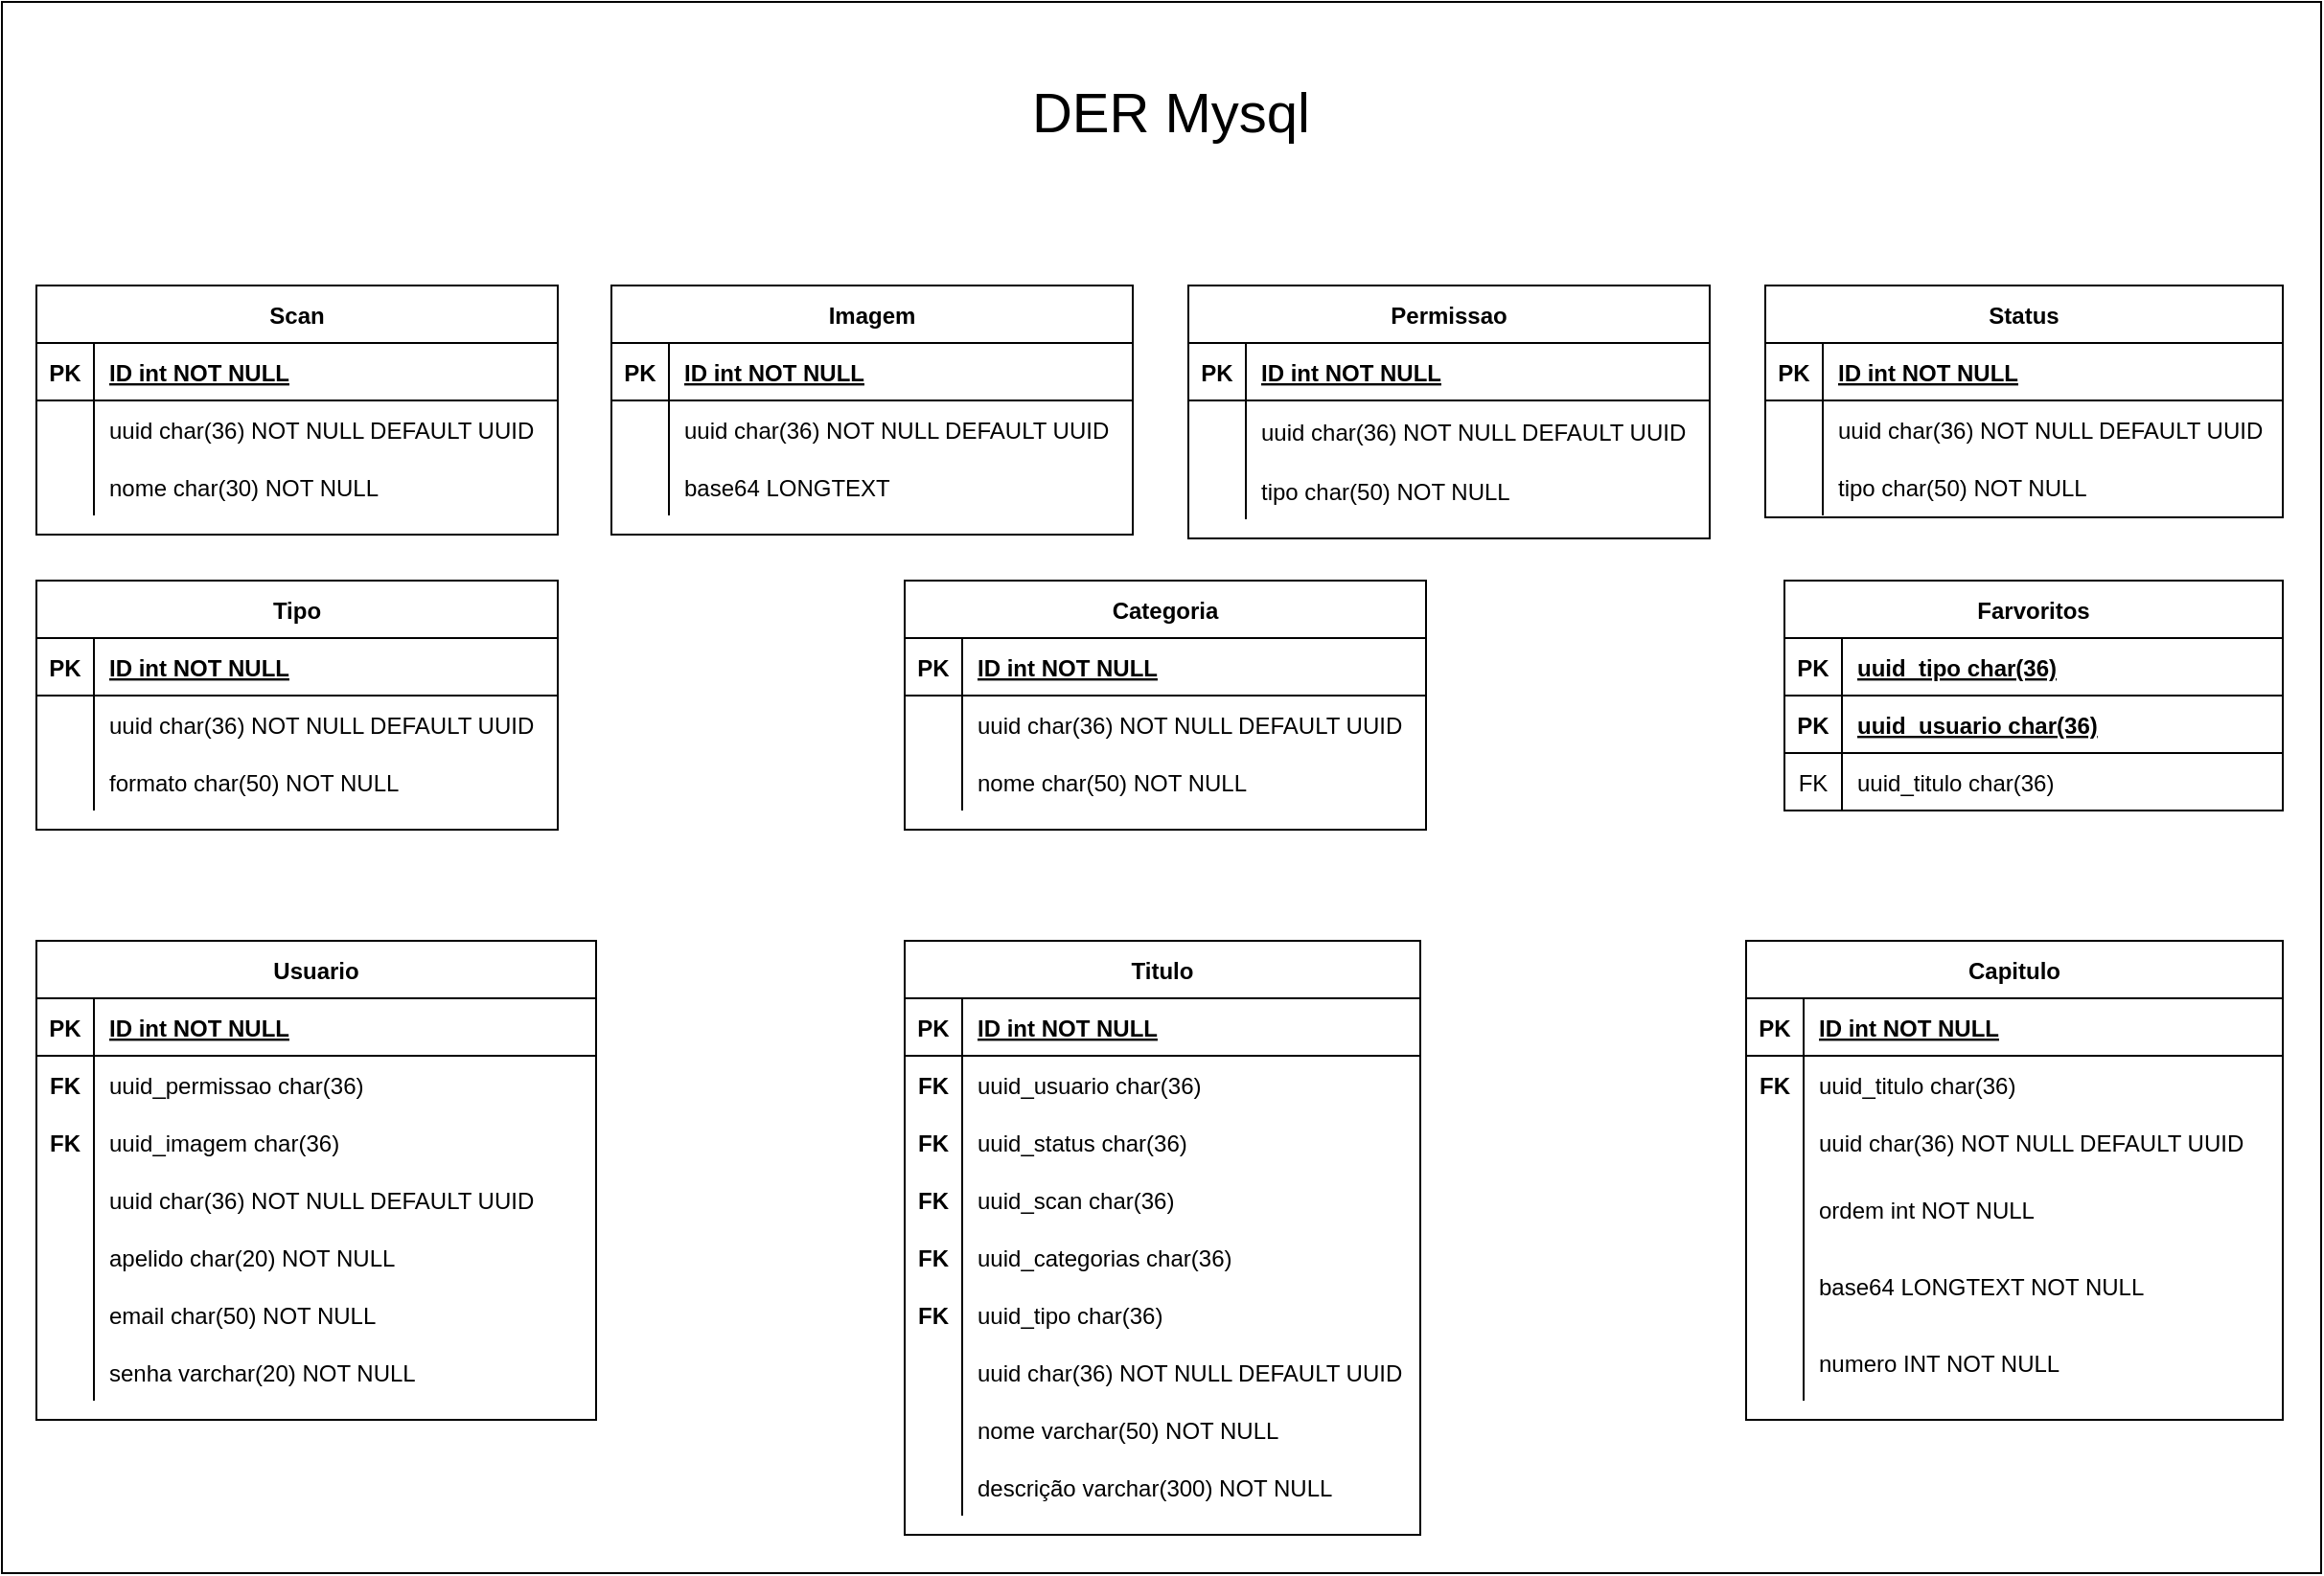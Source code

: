 <mxfile version="24.6.4" type="device">
  <diagram id="R2lEEEUBdFMjLlhIrx00" name="Page-1">
    <mxGraphModel dx="768" dy="466" grid="1" gridSize="10" guides="1" tooltips="1" connect="1" arrows="1" fold="1" page="1" pageScale="1" pageWidth="850" pageHeight="1100" math="0" shadow="0" extFonts="Permanent Marker^https://fonts.googleapis.com/css?family=Permanent+Marker">
      <root>
        <mxCell id="0" />
        <mxCell id="1" parent="0" />
        <mxCell id="7cjSzzW47ROGscuH07yF-190" value="" style="rounded=0;whiteSpace=wrap;html=1;" parent="1" vertex="1">
          <mxGeometry width="1210" height="820" as="geometry" />
        </mxCell>
        <mxCell id="C-vyLk0tnHw3VtMMgP7b-23" value="Usuario" style="shape=table;startSize=30;container=1;collapsible=1;childLayout=tableLayout;fixedRows=1;rowLines=0;fontStyle=1;align=center;resizeLast=1;" parent="1" vertex="1">
          <mxGeometry x="18" y="490" width="292" height="250" as="geometry" />
        </mxCell>
        <mxCell id="C-vyLk0tnHw3VtMMgP7b-24" value="" style="shape=partialRectangle;collapsible=0;dropTarget=0;pointerEvents=0;fillColor=none;points=[[0,0.5],[1,0.5]];portConstraint=eastwest;top=0;left=0;right=0;bottom=1;" parent="C-vyLk0tnHw3VtMMgP7b-23" vertex="1">
          <mxGeometry y="30" width="292" height="30" as="geometry" />
        </mxCell>
        <mxCell id="C-vyLk0tnHw3VtMMgP7b-25" value="PK" style="shape=partialRectangle;overflow=hidden;connectable=0;fillColor=none;top=0;left=0;bottom=0;right=0;fontStyle=1;" parent="C-vyLk0tnHw3VtMMgP7b-24" vertex="1">
          <mxGeometry width="30" height="30" as="geometry">
            <mxRectangle width="30" height="30" as="alternateBounds" />
          </mxGeometry>
        </mxCell>
        <mxCell id="C-vyLk0tnHw3VtMMgP7b-26" value="ID int NOT NULL " style="shape=partialRectangle;overflow=hidden;connectable=0;fillColor=none;top=0;left=0;bottom=0;right=0;align=left;spacingLeft=6;fontStyle=5;" parent="C-vyLk0tnHw3VtMMgP7b-24" vertex="1">
          <mxGeometry x="30" width="262" height="30" as="geometry">
            <mxRectangle width="262" height="30" as="alternateBounds" />
          </mxGeometry>
        </mxCell>
        <mxCell id="7cjSzzW47ROGscuH07yF-17" value="" style="shape=partialRectangle;collapsible=0;dropTarget=0;pointerEvents=0;fillColor=none;points=[[0,0.5],[1,0.5]];portConstraint=eastwest;top=0;left=0;right=0;bottom=0;" parent="C-vyLk0tnHw3VtMMgP7b-23" vertex="1">
          <mxGeometry y="60" width="292" height="30" as="geometry" />
        </mxCell>
        <mxCell id="7cjSzzW47ROGscuH07yF-18" value="FK" style="shape=partialRectangle;overflow=hidden;connectable=0;fillColor=none;top=0;left=0;bottom=0;right=0;fontStyle=1" parent="7cjSzzW47ROGscuH07yF-17" vertex="1">
          <mxGeometry width="30" height="30" as="geometry">
            <mxRectangle width="30" height="30" as="alternateBounds" />
          </mxGeometry>
        </mxCell>
        <mxCell id="7cjSzzW47ROGscuH07yF-19" value="uuid_permissao char(36)" style="shape=partialRectangle;overflow=hidden;connectable=0;fillColor=none;top=0;left=0;bottom=0;right=0;align=left;spacingLeft=6;" parent="7cjSzzW47ROGscuH07yF-17" vertex="1">
          <mxGeometry x="30" width="262" height="30" as="geometry">
            <mxRectangle width="262" height="30" as="alternateBounds" />
          </mxGeometry>
        </mxCell>
        <mxCell id="7cjSzzW47ROGscuH07yF-11" value="" style="shape=partialRectangle;collapsible=0;dropTarget=0;pointerEvents=0;fillColor=none;points=[[0,0.5],[1,0.5]];portConstraint=eastwest;top=0;left=0;right=0;bottom=0;" parent="C-vyLk0tnHw3VtMMgP7b-23" vertex="1">
          <mxGeometry y="90" width="292" height="30" as="geometry" />
        </mxCell>
        <mxCell id="7cjSzzW47ROGscuH07yF-12" value="FK" style="shape=partialRectangle;overflow=hidden;connectable=0;fillColor=none;top=0;left=0;bottom=0;right=0;fontStyle=1" parent="7cjSzzW47ROGscuH07yF-11" vertex="1">
          <mxGeometry width="30" height="30" as="geometry">
            <mxRectangle width="30" height="30" as="alternateBounds" />
          </mxGeometry>
        </mxCell>
        <mxCell id="7cjSzzW47ROGscuH07yF-13" value="uuid_imagem char(36)" style="shape=partialRectangle;overflow=hidden;connectable=0;fillColor=none;top=0;left=0;bottom=0;right=0;align=left;spacingLeft=6;" parent="7cjSzzW47ROGscuH07yF-11" vertex="1">
          <mxGeometry x="30" width="262" height="30" as="geometry">
            <mxRectangle width="262" height="30" as="alternateBounds" />
          </mxGeometry>
        </mxCell>
        <mxCell id="C-vyLk0tnHw3VtMMgP7b-27" value="" style="shape=partialRectangle;collapsible=0;dropTarget=0;pointerEvents=0;fillColor=none;points=[[0,0.5],[1,0.5]];portConstraint=eastwest;top=0;left=0;right=0;bottom=0;" parent="C-vyLk0tnHw3VtMMgP7b-23" vertex="1">
          <mxGeometry y="120" width="292" height="30" as="geometry" />
        </mxCell>
        <mxCell id="C-vyLk0tnHw3VtMMgP7b-28" value="" style="shape=partialRectangle;overflow=hidden;connectable=0;fillColor=none;top=0;left=0;bottom=0;right=0;" parent="C-vyLk0tnHw3VtMMgP7b-27" vertex="1">
          <mxGeometry width="30" height="30" as="geometry">
            <mxRectangle width="30" height="30" as="alternateBounds" />
          </mxGeometry>
        </mxCell>
        <mxCell id="C-vyLk0tnHw3VtMMgP7b-29" value="uuid char(36) NOT NULL DEFAULT UUID" style="shape=partialRectangle;overflow=hidden;connectable=0;fillColor=none;top=0;left=0;bottom=0;right=0;align=left;spacingLeft=6;" parent="C-vyLk0tnHw3VtMMgP7b-27" vertex="1">
          <mxGeometry x="30" width="262" height="30" as="geometry">
            <mxRectangle width="262" height="30" as="alternateBounds" />
          </mxGeometry>
        </mxCell>
        <mxCell id="7cjSzzW47ROGscuH07yF-14" value="" style="shape=partialRectangle;collapsible=0;dropTarget=0;pointerEvents=0;fillColor=none;points=[[0,0.5],[1,0.5]];portConstraint=eastwest;top=0;left=0;right=0;bottom=0;" parent="C-vyLk0tnHw3VtMMgP7b-23" vertex="1">
          <mxGeometry y="150" width="292" height="30" as="geometry" />
        </mxCell>
        <mxCell id="7cjSzzW47ROGscuH07yF-15" value="" style="shape=partialRectangle;overflow=hidden;connectable=0;fillColor=none;top=0;left=0;bottom=0;right=0;" parent="7cjSzzW47ROGscuH07yF-14" vertex="1">
          <mxGeometry width="30" height="30" as="geometry">
            <mxRectangle width="30" height="30" as="alternateBounds" />
          </mxGeometry>
        </mxCell>
        <mxCell id="7cjSzzW47ROGscuH07yF-16" value="apelido char(20) NOT NULL" style="shape=partialRectangle;overflow=hidden;connectable=0;fillColor=none;top=0;left=0;bottom=0;right=0;align=left;spacingLeft=6;" parent="7cjSzzW47ROGscuH07yF-14" vertex="1">
          <mxGeometry x="30" width="262" height="30" as="geometry">
            <mxRectangle width="262" height="30" as="alternateBounds" />
          </mxGeometry>
        </mxCell>
        <mxCell id="7cjSzzW47ROGscuH07yF-8" value="" style="shape=partialRectangle;collapsible=0;dropTarget=0;pointerEvents=0;fillColor=none;points=[[0,0.5],[1,0.5]];portConstraint=eastwest;top=0;left=0;right=0;bottom=0;" parent="C-vyLk0tnHw3VtMMgP7b-23" vertex="1">
          <mxGeometry y="180" width="292" height="30" as="geometry" />
        </mxCell>
        <mxCell id="7cjSzzW47ROGscuH07yF-9" value="" style="shape=partialRectangle;overflow=hidden;connectable=0;fillColor=none;top=0;left=0;bottom=0;right=0;" parent="7cjSzzW47ROGscuH07yF-8" vertex="1">
          <mxGeometry width="30" height="30" as="geometry">
            <mxRectangle width="30" height="30" as="alternateBounds" />
          </mxGeometry>
        </mxCell>
        <mxCell id="7cjSzzW47ROGscuH07yF-10" value="email char(50) NOT NULL" style="shape=partialRectangle;overflow=hidden;connectable=0;fillColor=none;top=0;left=0;bottom=0;right=0;align=left;spacingLeft=6;" parent="7cjSzzW47ROGscuH07yF-8" vertex="1">
          <mxGeometry x="30" width="262" height="30" as="geometry">
            <mxRectangle width="262" height="30" as="alternateBounds" />
          </mxGeometry>
        </mxCell>
        <mxCell id="7cjSzzW47ROGscuH07yF-5" value="" style="shape=partialRectangle;collapsible=0;dropTarget=0;pointerEvents=0;fillColor=none;points=[[0,0.5],[1,0.5]];portConstraint=eastwest;top=0;left=0;right=0;bottom=0;" parent="C-vyLk0tnHw3VtMMgP7b-23" vertex="1">
          <mxGeometry y="210" width="292" height="30" as="geometry" />
        </mxCell>
        <mxCell id="7cjSzzW47ROGscuH07yF-6" value="" style="shape=partialRectangle;overflow=hidden;connectable=0;fillColor=none;top=0;left=0;bottom=0;right=0;" parent="7cjSzzW47ROGscuH07yF-5" vertex="1">
          <mxGeometry width="30" height="30" as="geometry">
            <mxRectangle width="30" height="30" as="alternateBounds" />
          </mxGeometry>
        </mxCell>
        <mxCell id="7cjSzzW47ROGscuH07yF-7" value="senha varchar(20) NOT NULL" style="shape=partialRectangle;overflow=hidden;connectable=0;fillColor=none;top=0;left=0;bottom=0;right=0;align=left;spacingLeft=6;" parent="7cjSzzW47ROGscuH07yF-5" vertex="1">
          <mxGeometry x="30" width="262" height="30" as="geometry">
            <mxRectangle width="262" height="30" as="alternateBounds" />
          </mxGeometry>
        </mxCell>
        <mxCell id="7cjSzzW47ROGscuH07yF-20" value="Imagem" style="shape=table;startSize=30;container=1;collapsible=1;childLayout=tableLayout;fixedRows=1;rowLines=0;fontStyle=1;align=center;resizeLast=1;" parent="1" vertex="1">
          <mxGeometry x="318" y="148" width="272" height="130" as="geometry" />
        </mxCell>
        <mxCell id="7cjSzzW47ROGscuH07yF-21" value="" style="shape=partialRectangle;collapsible=0;dropTarget=0;pointerEvents=0;fillColor=none;points=[[0,0.5],[1,0.5]];portConstraint=eastwest;top=0;left=0;right=0;bottom=1;" parent="7cjSzzW47ROGscuH07yF-20" vertex="1">
          <mxGeometry y="30" width="272" height="30" as="geometry" />
        </mxCell>
        <mxCell id="7cjSzzW47ROGscuH07yF-22" value="PK" style="shape=partialRectangle;overflow=hidden;connectable=0;fillColor=none;top=0;left=0;bottom=0;right=0;fontStyle=1;" parent="7cjSzzW47ROGscuH07yF-21" vertex="1">
          <mxGeometry width="30" height="30" as="geometry">
            <mxRectangle width="30" height="30" as="alternateBounds" />
          </mxGeometry>
        </mxCell>
        <mxCell id="7cjSzzW47ROGscuH07yF-23" value="ID int NOT NULL " style="shape=partialRectangle;overflow=hidden;connectable=0;fillColor=none;top=0;left=0;bottom=0;right=0;align=left;spacingLeft=6;fontStyle=5;" parent="7cjSzzW47ROGscuH07yF-21" vertex="1">
          <mxGeometry x="30" width="242" height="30" as="geometry">
            <mxRectangle width="242" height="30" as="alternateBounds" />
          </mxGeometry>
        </mxCell>
        <mxCell id="7cjSzzW47ROGscuH07yF-86" value="" style="shape=partialRectangle;collapsible=0;dropTarget=0;pointerEvents=0;fillColor=none;points=[[0,0.5],[1,0.5]];portConstraint=eastwest;top=0;left=0;right=0;bottom=0;" parent="7cjSzzW47ROGscuH07yF-20" vertex="1">
          <mxGeometry y="60" width="272" height="30" as="geometry" />
        </mxCell>
        <mxCell id="7cjSzzW47ROGscuH07yF-87" value="" style="shape=partialRectangle;overflow=hidden;connectable=0;fillColor=none;top=0;left=0;bottom=0;right=0;" parent="7cjSzzW47ROGscuH07yF-86" vertex="1">
          <mxGeometry width="30" height="30" as="geometry">
            <mxRectangle width="30" height="30" as="alternateBounds" />
          </mxGeometry>
        </mxCell>
        <mxCell id="7cjSzzW47ROGscuH07yF-88" value="uuid char(36) NOT NULL DEFAULT UUID" style="shape=partialRectangle;overflow=hidden;connectable=0;fillColor=none;top=0;left=0;bottom=0;right=0;align=left;spacingLeft=6;" parent="7cjSzzW47ROGscuH07yF-86" vertex="1">
          <mxGeometry x="30" width="242" height="30" as="geometry">
            <mxRectangle width="242" height="30" as="alternateBounds" />
          </mxGeometry>
        </mxCell>
        <mxCell id="7cjSzzW47ROGscuH07yF-24" value="" style="shape=partialRectangle;collapsible=0;dropTarget=0;pointerEvents=0;fillColor=none;points=[[0,0.5],[1,0.5]];portConstraint=eastwest;top=0;left=0;right=0;bottom=0;" parent="7cjSzzW47ROGscuH07yF-20" vertex="1">
          <mxGeometry y="90" width="272" height="30" as="geometry" />
        </mxCell>
        <mxCell id="7cjSzzW47ROGscuH07yF-25" value="" style="shape=partialRectangle;overflow=hidden;connectable=0;fillColor=none;top=0;left=0;bottom=0;right=0;" parent="7cjSzzW47ROGscuH07yF-24" vertex="1">
          <mxGeometry width="30" height="30" as="geometry">
            <mxRectangle width="30" height="30" as="alternateBounds" />
          </mxGeometry>
        </mxCell>
        <mxCell id="7cjSzzW47ROGscuH07yF-26" value="base64 LONGTEXT" style="shape=partialRectangle;overflow=hidden;connectable=0;fillColor=none;top=0;left=0;bottom=0;right=0;align=left;spacingLeft=6;" parent="7cjSzzW47ROGscuH07yF-24" vertex="1">
          <mxGeometry x="30" width="242" height="30" as="geometry">
            <mxRectangle width="242" height="30" as="alternateBounds" />
          </mxGeometry>
        </mxCell>
        <mxCell id="7cjSzzW47ROGscuH07yF-42" value="Permissao" style="shape=table;startSize=30;container=1;collapsible=1;childLayout=tableLayout;fixedRows=1;rowLines=0;fontStyle=1;align=center;resizeLast=1;" parent="1" vertex="1">
          <mxGeometry x="619" y="148" width="272" height="132" as="geometry" />
        </mxCell>
        <mxCell id="7cjSzzW47ROGscuH07yF-43" value="" style="shape=partialRectangle;collapsible=0;dropTarget=0;pointerEvents=0;fillColor=none;points=[[0,0.5],[1,0.5]];portConstraint=eastwest;top=0;left=0;right=0;bottom=1;" parent="7cjSzzW47ROGscuH07yF-42" vertex="1">
          <mxGeometry y="30" width="272" height="30" as="geometry" />
        </mxCell>
        <mxCell id="7cjSzzW47ROGscuH07yF-44" value="PK" style="shape=partialRectangle;overflow=hidden;connectable=0;fillColor=none;top=0;left=0;bottom=0;right=0;fontStyle=1;" parent="7cjSzzW47ROGscuH07yF-43" vertex="1">
          <mxGeometry width="30" height="30" as="geometry">
            <mxRectangle width="30" height="30" as="alternateBounds" />
          </mxGeometry>
        </mxCell>
        <mxCell id="7cjSzzW47ROGscuH07yF-45" value="ID int NOT NULL " style="shape=partialRectangle;overflow=hidden;connectable=0;fillColor=none;top=0;left=0;bottom=0;right=0;align=left;spacingLeft=6;fontStyle=5;" parent="7cjSzzW47ROGscuH07yF-43" vertex="1">
          <mxGeometry x="30" width="242" height="30" as="geometry">
            <mxRectangle width="242" height="30" as="alternateBounds" />
          </mxGeometry>
        </mxCell>
        <mxCell id="7cjSzzW47ROGscuH07yF-46" value="" style="shape=partialRectangle;collapsible=0;dropTarget=0;pointerEvents=0;fillColor=none;points=[[0,0.5],[1,0.5]];portConstraint=eastwest;top=0;left=0;right=0;bottom=0;" parent="7cjSzzW47ROGscuH07yF-42" vertex="1">
          <mxGeometry y="60" width="272" height="32" as="geometry" />
        </mxCell>
        <mxCell id="7cjSzzW47ROGscuH07yF-47" value="" style="shape=partialRectangle;overflow=hidden;connectable=0;fillColor=none;top=0;left=0;bottom=0;right=0;" parent="7cjSzzW47ROGscuH07yF-46" vertex="1">
          <mxGeometry width="30" height="32" as="geometry">
            <mxRectangle width="30" height="32" as="alternateBounds" />
          </mxGeometry>
        </mxCell>
        <mxCell id="7cjSzzW47ROGscuH07yF-48" value="uuid char(36) NOT NULL DEFAULT UUID" style="shape=partialRectangle;overflow=hidden;connectable=0;fillColor=none;top=0;left=0;bottom=0;right=0;align=left;spacingLeft=6;" parent="7cjSzzW47ROGscuH07yF-46" vertex="1">
          <mxGeometry x="30" width="242" height="32" as="geometry">
            <mxRectangle width="242" height="32" as="alternateBounds" />
          </mxGeometry>
        </mxCell>
        <mxCell id="7cjSzzW47ROGscuH07yF-49" value="" style="shape=partialRectangle;collapsible=0;dropTarget=0;pointerEvents=0;fillColor=none;points=[[0,0.5],[1,0.5]];portConstraint=eastwest;top=0;left=0;right=0;bottom=0;" parent="7cjSzzW47ROGscuH07yF-42" vertex="1">
          <mxGeometry y="92" width="272" height="30" as="geometry" />
        </mxCell>
        <mxCell id="7cjSzzW47ROGscuH07yF-50" value="" style="shape=partialRectangle;overflow=hidden;connectable=0;fillColor=none;top=0;left=0;bottom=0;right=0;" parent="7cjSzzW47ROGscuH07yF-49" vertex="1">
          <mxGeometry width="30" height="30" as="geometry">
            <mxRectangle width="30" height="30" as="alternateBounds" />
          </mxGeometry>
        </mxCell>
        <mxCell id="7cjSzzW47ROGscuH07yF-51" value="tipo char(50) NOT NULL" style="shape=partialRectangle;overflow=hidden;connectable=0;fillColor=none;top=0;left=0;bottom=0;right=0;align=left;spacingLeft=6;" parent="7cjSzzW47ROGscuH07yF-49" vertex="1">
          <mxGeometry x="30" width="242" height="30" as="geometry">
            <mxRectangle width="242" height="30" as="alternateBounds" />
          </mxGeometry>
        </mxCell>
        <mxCell id="7cjSzzW47ROGscuH07yF-64" value="Farvoritos" style="shape=table;startSize=30;container=1;collapsible=1;childLayout=tableLayout;fixedRows=1;rowLines=0;fontStyle=1;align=center;resizeLast=1;" parent="1" vertex="1">
          <mxGeometry x="930" y="302" width="260" height="120" as="geometry" />
        </mxCell>
        <mxCell id="7cjSzzW47ROGscuH07yF-89" value="" style="shape=partialRectangle;collapsible=0;dropTarget=0;pointerEvents=0;fillColor=none;points=[[0,0.5],[1,0.5]];portConstraint=eastwest;top=0;left=0;right=0;bottom=1;" parent="7cjSzzW47ROGscuH07yF-64" vertex="1">
          <mxGeometry y="30" width="260" height="30" as="geometry" />
        </mxCell>
        <mxCell id="7cjSzzW47ROGscuH07yF-90" value="PK" style="shape=partialRectangle;overflow=hidden;connectable=0;fillColor=none;top=0;left=0;bottom=0;right=0;fontStyle=1;" parent="7cjSzzW47ROGscuH07yF-89" vertex="1">
          <mxGeometry width="30" height="30" as="geometry">
            <mxRectangle width="30" height="30" as="alternateBounds" />
          </mxGeometry>
        </mxCell>
        <mxCell id="7cjSzzW47ROGscuH07yF-91" value="uuid_tipo char(36)" style="shape=partialRectangle;overflow=hidden;connectable=0;fillColor=none;top=0;left=0;bottom=0;right=0;align=left;spacingLeft=6;fontStyle=5;" parent="7cjSzzW47ROGscuH07yF-89" vertex="1">
          <mxGeometry x="30" width="230" height="30" as="geometry">
            <mxRectangle width="230" height="30" as="alternateBounds" />
          </mxGeometry>
        </mxCell>
        <mxCell id="7cjSzzW47ROGscuH07yF-65" value="" style="shape=partialRectangle;collapsible=0;dropTarget=0;pointerEvents=0;fillColor=none;points=[[0,0.5],[1,0.5]];portConstraint=eastwest;top=0;left=0;right=0;bottom=1;" parent="7cjSzzW47ROGscuH07yF-64" vertex="1">
          <mxGeometry y="60" width="260" height="30" as="geometry" />
        </mxCell>
        <mxCell id="7cjSzzW47ROGscuH07yF-66" value="PK" style="shape=partialRectangle;overflow=hidden;connectable=0;fillColor=none;top=0;left=0;bottom=0;right=0;fontStyle=1;" parent="7cjSzzW47ROGscuH07yF-65" vertex="1">
          <mxGeometry width="30" height="30" as="geometry">
            <mxRectangle width="30" height="30" as="alternateBounds" />
          </mxGeometry>
        </mxCell>
        <mxCell id="7cjSzzW47ROGscuH07yF-67" value="uuid_usuario char(36)" style="shape=partialRectangle;overflow=hidden;connectable=0;fillColor=none;top=0;left=0;bottom=0;right=0;align=left;spacingLeft=6;fontStyle=5;" parent="7cjSzzW47ROGscuH07yF-65" vertex="1">
          <mxGeometry x="30" width="230" height="30" as="geometry">
            <mxRectangle width="230" height="30" as="alternateBounds" />
          </mxGeometry>
        </mxCell>
        <mxCell id="7cjSzzW47ROGscuH07yF-80" value="" style="shape=partialRectangle;collapsible=0;dropTarget=0;pointerEvents=0;fillColor=none;points=[[0,0.5],[1,0.5]];portConstraint=eastwest;top=0;left=0;right=0;bottom=0;" parent="7cjSzzW47ROGscuH07yF-64" vertex="1">
          <mxGeometry y="90" width="260" height="30" as="geometry" />
        </mxCell>
        <mxCell id="7cjSzzW47ROGscuH07yF-81" value="FK" style="shape=partialRectangle;overflow=hidden;connectable=0;fillColor=none;top=0;left=0;bottom=0;right=0;" parent="7cjSzzW47ROGscuH07yF-80" vertex="1">
          <mxGeometry width="30" height="30" as="geometry">
            <mxRectangle width="30" height="30" as="alternateBounds" />
          </mxGeometry>
        </mxCell>
        <mxCell id="7cjSzzW47ROGscuH07yF-82" value="uuid_titulo char(36) " style="shape=partialRectangle;overflow=hidden;connectable=0;fillColor=none;top=0;left=0;bottom=0;right=0;align=left;spacingLeft=6;" parent="7cjSzzW47ROGscuH07yF-80" vertex="1">
          <mxGeometry x="30" width="230" height="30" as="geometry">
            <mxRectangle width="230" height="30" as="alternateBounds" />
          </mxGeometry>
        </mxCell>
        <mxCell id="7cjSzzW47ROGscuH07yF-92" value="Tipo" style="shape=table;startSize=30;container=1;collapsible=1;childLayout=tableLayout;fixedRows=1;rowLines=0;fontStyle=1;align=center;resizeLast=1;" parent="1" vertex="1">
          <mxGeometry x="18" y="302" width="272" height="130" as="geometry" />
        </mxCell>
        <mxCell id="7cjSzzW47ROGscuH07yF-93" value="" style="shape=partialRectangle;collapsible=0;dropTarget=0;pointerEvents=0;fillColor=none;points=[[0,0.5],[1,0.5]];portConstraint=eastwest;top=0;left=0;right=0;bottom=1;" parent="7cjSzzW47ROGscuH07yF-92" vertex="1">
          <mxGeometry y="30" width="272" height="30" as="geometry" />
        </mxCell>
        <mxCell id="7cjSzzW47ROGscuH07yF-94" value="PK" style="shape=partialRectangle;overflow=hidden;connectable=0;fillColor=none;top=0;left=0;bottom=0;right=0;fontStyle=1;" parent="7cjSzzW47ROGscuH07yF-93" vertex="1">
          <mxGeometry width="30" height="30" as="geometry">
            <mxRectangle width="30" height="30" as="alternateBounds" />
          </mxGeometry>
        </mxCell>
        <mxCell id="7cjSzzW47ROGscuH07yF-95" value="ID int NOT NULL " style="shape=partialRectangle;overflow=hidden;connectable=0;fillColor=none;top=0;left=0;bottom=0;right=0;align=left;spacingLeft=6;fontStyle=5;" parent="7cjSzzW47ROGscuH07yF-93" vertex="1">
          <mxGeometry x="30" width="242" height="30" as="geometry">
            <mxRectangle width="242" height="30" as="alternateBounds" />
          </mxGeometry>
        </mxCell>
        <mxCell id="7cjSzzW47ROGscuH07yF-99" value="" style="shape=partialRectangle;collapsible=0;dropTarget=0;pointerEvents=0;fillColor=none;points=[[0,0.5],[1,0.5]];portConstraint=eastwest;top=0;left=0;right=0;bottom=0;" parent="7cjSzzW47ROGscuH07yF-92" vertex="1">
          <mxGeometry y="60" width="272" height="30" as="geometry" />
        </mxCell>
        <mxCell id="7cjSzzW47ROGscuH07yF-100" value="" style="shape=partialRectangle;overflow=hidden;connectable=0;fillColor=none;top=0;left=0;bottom=0;right=0;" parent="7cjSzzW47ROGscuH07yF-99" vertex="1">
          <mxGeometry width="30" height="30" as="geometry">
            <mxRectangle width="30" height="30" as="alternateBounds" />
          </mxGeometry>
        </mxCell>
        <mxCell id="7cjSzzW47ROGscuH07yF-101" value="uuid char(36) NOT NULL DEFAULT UUID" style="shape=partialRectangle;overflow=hidden;connectable=0;fillColor=none;top=0;left=0;bottom=0;right=0;align=left;spacingLeft=6;" parent="7cjSzzW47ROGscuH07yF-99" vertex="1">
          <mxGeometry x="30" width="242" height="30" as="geometry">
            <mxRectangle width="242" height="30" as="alternateBounds" />
          </mxGeometry>
        </mxCell>
        <mxCell id="7cjSzzW47ROGscuH07yF-102" value="" style="shape=partialRectangle;collapsible=0;dropTarget=0;pointerEvents=0;fillColor=none;points=[[0,0.5],[1,0.5]];portConstraint=eastwest;top=0;left=0;right=0;bottom=0;" parent="7cjSzzW47ROGscuH07yF-92" vertex="1">
          <mxGeometry y="90" width="272" height="30" as="geometry" />
        </mxCell>
        <mxCell id="7cjSzzW47ROGscuH07yF-103" value="" style="shape=partialRectangle;overflow=hidden;connectable=0;fillColor=none;top=0;left=0;bottom=0;right=0;" parent="7cjSzzW47ROGscuH07yF-102" vertex="1">
          <mxGeometry width="30" height="30" as="geometry">
            <mxRectangle width="30" height="30" as="alternateBounds" />
          </mxGeometry>
        </mxCell>
        <mxCell id="7cjSzzW47ROGscuH07yF-104" value="formato char(50) NOT NULL" style="shape=partialRectangle;overflow=hidden;connectable=0;fillColor=none;top=0;left=0;bottom=0;right=0;align=left;spacingLeft=6;" parent="7cjSzzW47ROGscuH07yF-102" vertex="1">
          <mxGeometry x="30" width="242" height="30" as="geometry">
            <mxRectangle width="242" height="30" as="alternateBounds" />
          </mxGeometry>
        </mxCell>
        <mxCell id="7cjSzzW47ROGscuH07yF-123" value="Capitulo" style="shape=table;startSize=30;container=1;collapsible=1;childLayout=tableLayout;fixedRows=1;rowLines=0;fontStyle=1;align=center;resizeLast=1;" parent="1" vertex="1">
          <mxGeometry x="910" y="490" width="280" height="250" as="geometry" />
        </mxCell>
        <mxCell id="Z_DgSc0ThjS1E9IUtsim-30" value="" style="shape=partialRectangle;collapsible=0;dropTarget=0;pointerEvents=0;fillColor=none;points=[[0,0.5],[1,0.5]];portConstraint=eastwest;top=0;left=0;right=0;bottom=1;" vertex="1" parent="7cjSzzW47ROGscuH07yF-123">
          <mxGeometry y="30" width="280" height="30" as="geometry" />
        </mxCell>
        <mxCell id="Z_DgSc0ThjS1E9IUtsim-31" value="PK" style="shape=partialRectangle;overflow=hidden;connectable=0;fillColor=none;top=0;left=0;bottom=0;right=0;fontStyle=1;" vertex="1" parent="Z_DgSc0ThjS1E9IUtsim-30">
          <mxGeometry width="30" height="30" as="geometry">
            <mxRectangle width="30" height="30" as="alternateBounds" />
          </mxGeometry>
        </mxCell>
        <mxCell id="Z_DgSc0ThjS1E9IUtsim-32" value="ID int NOT NULL" style="shape=partialRectangle;overflow=hidden;connectable=0;fillColor=none;top=0;left=0;bottom=0;right=0;align=left;spacingLeft=6;fontStyle=5;" vertex="1" parent="Z_DgSc0ThjS1E9IUtsim-30">
          <mxGeometry x="30" width="250" height="30" as="geometry">
            <mxRectangle width="250" height="30" as="alternateBounds" />
          </mxGeometry>
        </mxCell>
        <mxCell id="7cjSzzW47ROGscuH07yF-187" value="" style="shape=partialRectangle;collapsible=0;dropTarget=0;pointerEvents=0;fillColor=none;points=[[0,0.5],[1,0.5]];portConstraint=eastwest;top=0;left=0;right=0;bottom=0;" parent="7cjSzzW47ROGscuH07yF-123" vertex="1">
          <mxGeometry y="60" width="280" height="30" as="geometry" />
        </mxCell>
        <mxCell id="7cjSzzW47ROGscuH07yF-188" value="FK" style="shape=partialRectangle;overflow=hidden;connectable=0;fillColor=none;top=0;left=0;bottom=0;right=0;fontStyle=1" parent="7cjSzzW47ROGscuH07yF-187" vertex="1">
          <mxGeometry width="30" height="30" as="geometry">
            <mxRectangle width="30" height="30" as="alternateBounds" />
          </mxGeometry>
        </mxCell>
        <mxCell id="7cjSzzW47ROGscuH07yF-189" value="uuid_titulo char(36)" style="shape=partialRectangle;overflow=hidden;connectable=0;fillColor=none;top=0;left=0;bottom=0;right=0;align=left;spacingLeft=6;" parent="7cjSzzW47ROGscuH07yF-187" vertex="1">
          <mxGeometry x="30" width="250" height="30" as="geometry">
            <mxRectangle width="250" height="30" as="alternateBounds" />
          </mxGeometry>
        </mxCell>
        <mxCell id="Z_DgSc0ThjS1E9IUtsim-27" value="" style="shape=partialRectangle;collapsible=0;dropTarget=0;pointerEvents=0;fillColor=none;points=[[0,0.5],[1,0.5]];portConstraint=eastwest;top=0;left=0;right=0;bottom=0;" vertex="1" parent="7cjSzzW47ROGscuH07yF-123">
          <mxGeometry y="90" width="280" height="30" as="geometry" />
        </mxCell>
        <mxCell id="Z_DgSc0ThjS1E9IUtsim-28" value="" style="shape=partialRectangle;overflow=hidden;connectable=0;fillColor=none;top=0;left=0;bottom=0;right=0;fontStyle=1" vertex="1" parent="Z_DgSc0ThjS1E9IUtsim-27">
          <mxGeometry width="30" height="30" as="geometry">
            <mxRectangle width="30" height="30" as="alternateBounds" />
          </mxGeometry>
        </mxCell>
        <mxCell id="Z_DgSc0ThjS1E9IUtsim-29" value="uuid char(36) NOT NULL DEFAULT UUID" style="shape=partialRectangle;overflow=hidden;connectable=0;fillColor=none;top=0;left=0;bottom=0;right=0;align=left;spacingLeft=6;" vertex="1" parent="Z_DgSc0ThjS1E9IUtsim-27">
          <mxGeometry x="30" width="250" height="30" as="geometry">
            <mxRectangle width="250" height="30" as="alternateBounds" />
          </mxGeometry>
        </mxCell>
        <mxCell id="7cjSzzW47ROGscuH07yF-184" value="" style="shape=partialRectangle;collapsible=0;dropTarget=0;pointerEvents=0;fillColor=none;points=[[0,0.5],[1,0.5]];portConstraint=eastwest;top=0;left=0;right=0;bottom=0;" parent="7cjSzzW47ROGscuH07yF-123" vertex="1">
          <mxGeometry y="120" width="280" height="40" as="geometry" />
        </mxCell>
        <mxCell id="7cjSzzW47ROGscuH07yF-185" value="" style="shape=partialRectangle;overflow=hidden;connectable=0;fillColor=none;top=0;left=0;bottom=0;right=0;" parent="7cjSzzW47ROGscuH07yF-184" vertex="1">
          <mxGeometry width="30" height="40" as="geometry">
            <mxRectangle width="30" height="40" as="alternateBounds" />
          </mxGeometry>
        </mxCell>
        <mxCell id="7cjSzzW47ROGscuH07yF-186" value="ordem int NOT NULL" style="shape=partialRectangle;overflow=hidden;connectable=0;fillColor=none;top=0;left=0;bottom=0;right=0;align=left;spacingLeft=6;" parent="7cjSzzW47ROGscuH07yF-184" vertex="1">
          <mxGeometry x="30" width="250" height="40" as="geometry">
            <mxRectangle width="250" height="40" as="alternateBounds" />
          </mxGeometry>
        </mxCell>
        <mxCell id="Z_DgSc0ThjS1E9IUtsim-34" value="" style="shape=partialRectangle;collapsible=0;dropTarget=0;pointerEvents=0;fillColor=none;points=[[0,0.5],[1,0.5]];portConstraint=eastwest;top=0;left=0;right=0;bottom=0;" vertex="1" parent="7cjSzzW47ROGscuH07yF-123">
          <mxGeometry y="160" width="280" height="40" as="geometry" />
        </mxCell>
        <mxCell id="Z_DgSc0ThjS1E9IUtsim-35" value="" style="shape=partialRectangle;overflow=hidden;connectable=0;fillColor=none;top=0;left=0;bottom=0;right=0;" vertex="1" parent="Z_DgSc0ThjS1E9IUtsim-34">
          <mxGeometry width="30" height="40" as="geometry">
            <mxRectangle width="30" height="40" as="alternateBounds" />
          </mxGeometry>
        </mxCell>
        <mxCell id="Z_DgSc0ThjS1E9IUtsim-36" value="base64 LONGTEXT NOT NULL " style="shape=partialRectangle;overflow=hidden;connectable=0;fillColor=none;top=0;left=0;bottom=0;right=0;align=left;spacingLeft=6;" vertex="1" parent="Z_DgSc0ThjS1E9IUtsim-34">
          <mxGeometry x="30" width="250" height="40" as="geometry">
            <mxRectangle width="250" height="40" as="alternateBounds" />
          </mxGeometry>
        </mxCell>
        <mxCell id="Z_DgSc0ThjS1E9IUtsim-37" value="" style="shape=partialRectangle;collapsible=0;dropTarget=0;pointerEvents=0;fillColor=none;points=[[0,0.5],[1,0.5]];portConstraint=eastwest;top=0;left=0;right=0;bottom=0;" vertex="1" parent="7cjSzzW47ROGscuH07yF-123">
          <mxGeometry y="200" width="280" height="40" as="geometry" />
        </mxCell>
        <mxCell id="Z_DgSc0ThjS1E9IUtsim-38" value="" style="shape=partialRectangle;overflow=hidden;connectable=0;fillColor=none;top=0;left=0;bottom=0;right=0;" vertex="1" parent="Z_DgSc0ThjS1E9IUtsim-37">
          <mxGeometry width="30" height="40" as="geometry">
            <mxRectangle width="30" height="40" as="alternateBounds" />
          </mxGeometry>
        </mxCell>
        <mxCell id="Z_DgSc0ThjS1E9IUtsim-39" value="numero INT NOT NULL " style="shape=partialRectangle;overflow=hidden;connectable=0;fillColor=none;top=0;left=0;bottom=0;right=0;align=left;spacingLeft=6;" vertex="1" parent="Z_DgSc0ThjS1E9IUtsim-37">
          <mxGeometry x="30" width="250" height="40" as="geometry">
            <mxRectangle width="250" height="40" as="alternateBounds" />
          </mxGeometry>
        </mxCell>
        <mxCell id="7cjSzzW47ROGscuH07yF-136" value="Categoria" style="shape=table;startSize=30;container=1;collapsible=1;childLayout=tableLayout;fixedRows=1;rowLines=0;fontStyle=1;align=center;resizeLast=1;" parent="1" vertex="1">
          <mxGeometry x="471" y="302" width="272" height="130" as="geometry" />
        </mxCell>
        <mxCell id="7cjSzzW47ROGscuH07yF-137" value="" style="shape=partialRectangle;collapsible=0;dropTarget=0;pointerEvents=0;fillColor=none;points=[[0,0.5],[1,0.5]];portConstraint=eastwest;top=0;left=0;right=0;bottom=1;" parent="7cjSzzW47ROGscuH07yF-136" vertex="1">
          <mxGeometry y="30" width="272" height="30" as="geometry" />
        </mxCell>
        <mxCell id="7cjSzzW47ROGscuH07yF-138" value="PK" style="shape=partialRectangle;overflow=hidden;connectable=0;fillColor=none;top=0;left=0;bottom=0;right=0;fontStyle=1;" parent="7cjSzzW47ROGscuH07yF-137" vertex="1">
          <mxGeometry width="30" height="30" as="geometry">
            <mxRectangle width="30" height="30" as="alternateBounds" />
          </mxGeometry>
        </mxCell>
        <mxCell id="7cjSzzW47ROGscuH07yF-139" value="ID int NOT NULL " style="shape=partialRectangle;overflow=hidden;connectable=0;fillColor=none;top=0;left=0;bottom=0;right=0;align=left;spacingLeft=6;fontStyle=5;" parent="7cjSzzW47ROGscuH07yF-137" vertex="1">
          <mxGeometry x="30" width="242" height="30" as="geometry">
            <mxRectangle width="242" height="30" as="alternateBounds" />
          </mxGeometry>
        </mxCell>
        <mxCell id="7cjSzzW47ROGscuH07yF-140" value="" style="shape=partialRectangle;collapsible=0;dropTarget=0;pointerEvents=0;fillColor=none;points=[[0,0.5],[1,0.5]];portConstraint=eastwest;top=0;left=0;right=0;bottom=0;" parent="7cjSzzW47ROGscuH07yF-136" vertex="1">
          <mxGeometry y="60" width="272" height="30" as="geometry" />
        </mxCell>
        <mxCell id="7cjSzzW47ROGscuH07yF-141" value="" style="shape=partialRectangle;overflow=hidden;connectable=0;fillColor=none;top=0;left=0;bottom=0;right=0;" parent="7cjSzzW47ROGscuH07yF-140" vertex="1">
          <mxGeometry width="30" height="30" as="geometry">
            <mxRectangle width="30" height="30" as="alternateBounds" />
          </mxGeometry>
        </mxCell>
        <mxCell id="7cjSzzW47ROGscuH07yF-142" value="uuid char(36) NOT NULL DEFAULT UUID" style="shape=partialRectangle;overflow=hidden;connectable=0;fillColor=none;top=0;left=0;bottom=0;right=0;align=left;spacingLeft=6;" parent="7cjSzzW47ROGscuH07yF-140" vertex="1">
          <mxGeometry x="30" width="242" height="30" as="geometry">
            <mxRectangle width="242" height="30" as="alternateBounds" />
          </mxGeometry>
        </mxCell>
        <mxCell id="7cjSzzW47ROGscuH07yF-146" value="" style="shape=partialRectangle;collapsible=0;dropTarget=0;pointerEvents=0;fillColor=none;points=[[0,0.5],[1,0.5]];portConstraint=eastwest;top=0;left=0;right=0;bottom=0;" parent="7cjSzzW47ROGscuH07yF-136" vertex="1">
          <mxGeometry y="90" width="272" height="30" as="geometry" />
        </mxCell>
        <mxCell id="7cjSzzW47ROGscuH07yF-147" value="" style="shape=partialRectangle;overflow=hidden;connectable=0;fillColor=none;top=0;left=0;bottom=0;right=0;" parent="7cjSzzW47ROGscuH07yF-146" vertex="1">
          <mxGeometry width="30" height="30" as="geometry">
            <mxRectangle width="30" height="30" as="alternateBounds" />
          </mxGeometry>
        </mxCell>
        <mxCell id="7cjSzzW47ROGscuH07yF-148" value="nome char(50) NOT NULL" style="shape=partialRectangle;overflow=hidden;connectable=0;fillColor=none;top=0;left=0;bottom=0;right=0;align=left;spacingLeft=6;" parent="7cjSzzW47ROGscuH07yF-146" vertex="1">
          <mxGeometry x="30" width="242" height="30" as="geometry">
            <mxRectangle width="242" height="30" as="alternateBounds" />
          </mxGeometry>
        </mxCell>
        <mxCell id="7cjSzzW47ROGscuH07yF-149" value="Titulo" style="shape=table;startSize=30;container=1;collapsible=1;childLayout=tableLayout;fixedRows=1;rowLines=0;fontStyle=1;align=center;resizeLast=1;" parent="1" vertex="1">
          <mxGeometry x="471" y="490" width="269" height="310" as="geometry" />
        </mxCell>
        <mxCell id="7cjSzzW47ROGscuH07yF-150" value="" style="shape=partialRectangle;collapsible=0;dropTarget=0;pointerEvents=0;fillColor=none;points=[[0,0.5],[1,0.5]];portConstraint=eastwest;top=0;left=0;right=0;bottom=1;" parent="7cjSzzW47ROGscuH07yF-149" vertex="1">
          <mxGeometry y="30" width="269" height="30" as="geometry" />
        </mxCell>
        <mxCell id="7cjSzzW47ROGscuH07yF-151" value="PK" style="shape=partialRectangle;overflow=hidden;connectable=0;fillColor=none;top=0;left=0;bottom=0;right=0;fontStyle=1;" parent="7cjSzzW47ROGscuH07yF-150" vertex="1">
          <mxGeometry width="30" height="30" as="geometry">
            <mxRectangle width="30" height="30" as="alternateBounds" />
          </mxGeometry>
        </mxCell>
        <mxCell id="7cjSzzW47ROGscuH07yF-152" value="ID int NOT NULL " style="shape=partialRectangle;overflow=hidden;connectable=0;fillColor=none;top=0;left=0;bottom=0;right=0;align=left;spacingLeft=6;fontStyle=5;" parent="7cjSzzW47ROGscuH07yF-150" vertex="1">
          <mxGeometry x="30" width="239" height="30" as="geometry">
            <mxRectangle width="239" height="30" as="alternateBounds" />
          </mxGeometry>
        </mxCell>
        <mxCell id="7cjSzzW47ROGscuH07yF-159" value="" style="shape=partialRectangle;collapsible=0;dropTarget=0;pointerEvents=0;fillColor=none;points=[[0,0.5],[1,0.5]];portConstraint=eastwest;top=0;left=0;right=0;bottom=0;" parent="7cjSzzW47ROGscuH07yF-149" vertex="1">
          <mxGeometry y="60" width="269" height="30" as="geometry" />
        </mxCell>
        <mxCell id="7cjSzzW47ROGscuH07yF-160" value="FK" style="shape=partialRectangle;overflow=hidden;connectable=0;fillColor=none;top=0;left=0;bottom=0;right=0;fontStyle=1" parent="7cjSzzW47ROGscuH07yF-159" vertex="1">
          <mxGeometry width="30" height="30" as="geometry">
            <mxRectangle width="30" height="30" as="alternateBounds" />
          </mxGeometry>
        </mxCell>
        <mxCell id="7cjSzzW47ROGscuH07yF-161" value="uuid_usuario char(36)" style="shape=partialRectangle;overflow=hidden;connectable=0;fillColor=none;top=0;left=0;bottom=0;right=0;align=left;spacingLeft=6;" parent="7cjSzzW47ROGscuH07yF-159" vertex="1">
          <mxGeometry x="30" width="239" height="30" as="geometry">
            <mxRectangle width="239" height="30" as="alternateBounds" />
          </mxGeometry>
        </mxCell>
        <mxCell id="7cjSzzW47ROGscuH07yF-162" value="" style="shape=partialRectangle;collapsible=0;dropTarget=0;pointerEvents=0;fillColor=none;points=[[0,0.5],[1,0.5]];portConstraint=eastwest;top=0;left=0;right=0;bottom=0;" parent="7cjSzzW47ROGscuH07yF-149" vertex="1">
          <mxGeometry y="90" width="269" height="30" as="geometry" />
        </mxCell>
        <mxCell id="7cjSzzW47ROGscuH07yF-163" value="FK" style="shape=partialRectangle;overflow=hidden;connectable=0;fillColor=none;top=0;left=0;bottom=0;right=0;fontStyle=1" parent="7cjSzzW47ROGscuH07yF-162" vertex="1">
          <mxGeometry width="30" height="30" as="geometry">
            <mxRectangle width="30" height="30" as="alternateBounds" />
          </mxGeometry>
        </mxCell>
        <mxCell id="7cjSzzW47ROGscuH07yF-164" value="uuid_status char(36) " style="shape=partialRectangle;overflow=hidden;connectable=0;fillColor=none;top=0;left=0;bottom=0;right=0;align=left;spacingLeft=6;" parent="7cjSzzW47ROGscuH07yF-162" vertex="1">
          <mxGeometry x="30" width="239" height="30" as="geometry">
            <mxRectangle width="239" height="30" as="alternateBounds" />
          </mxGeometry>
        </mxCell>
        <mxCell id="7cjSzzW47ROGscuH07yF-175" value="" style="shape=partialRectangle;collapsible=0;dropTarget=0;pointerEvents=0;fillColor=none;points=[[0,0.5],[1,0.5]];portConstraint=eastwest;top=0;left=0;right=0;bottom=0;" parent="7cjSzzW47ROGscuH07yF-149" vertex="1">
          <mxGeometry y="120" width="269" height="30" as="geometry" />
        </mxCell>
        <mxCell id="7cjSzzW47ROGscuH07yF-176" value="FK" style="shape=partialRectangle;overflow=hidden;connectable=0;fillColor=none;top=0;left=0;bottom=0;right=0;fontStyle=1" parent="7cjSzzW47ROGscuH07yF-175" vertex="1">
          <mxGeometry width="30" height="30" as="geometry">
            <mxRectangle width="30" height="30" as="alternateBounds" />
          </mxGeometry>
        </mxCell>
        <mxCell id="7cjSzzW47ROGscuH07yF-177" value="uuid_scan char(36)" style="shape=partialRectangle;overflow=hidden;connectable=0;fillColor=none;top=0;left=0;bottom=0;right=0;align=left;spacingLeft=6;" parent="7cjSzzW47ROGscuH07yF-175" vertex="1">
          <mxGeometry x="30" width="239" height="30" as="geometry">
            <mxRectangle width="239" height="30" as="alternateBounds" />
          </mxGeometry>
        </mxCell>
        <mxCell id="7cjSzzW47ROGscuH07yF-178" value="" style="shape=partialRectangle;collapsible=0;dropTarget=0;pointerEvents=0;fillColor=none;points=[[0,0.5],[1,0.5]];portConstraint=eastwest;top=0;left=0;right=0;bottom=0;" parent="7cjSzzW47ROGscuH07yF-149" vertex="1">
          <mxGeometry y="150" width="269" height="30" as="geometry" />
        </mxCell>
        <mxCell id="7cjSzzW47ROGscuH07yF-179" value="FK" style="shape=partialRectangle;overflow=hidden;connectable=0;fillColor=none;top=0;left=0;bottom=0;right=0;fontStyle=1" parent="7cjSzzW47ROGscuH07yF-178" vertex="1">
          <mxGeometry width="30" height="30" as="geometry">
            <mxRectangle width="30" height="30" as="alternateBounds" />
          </mxGeometry>
        </mxCell>
        <mxCell id="7cjSzzW47ROGscuH07yF-180" value="uuid_categorias char(36) " style="shape=partialRectangle;overflow=hidden;connectable=0;fillColor=none;top=0;left=0;bottom=0;right=0;align=left;spacingLeft=6;" parent="7cjSzzW47ROGscuH07yF-178" vertex="1">
          <mxGeometry x="30" width="239" height="30" as="geometry">
            <mxRectangle width="239" height="30" as="alternateBounds" />
          </mxGeometry>
        </mxCell>
        <mxCell id="Z_DgSc0ThjS1E9IUtsim-1" value="" style="shape=partialRectangle;collapsible=0;dropTarget=0;pointerEvents=0;fillColor=none;points=[[0,0.5],[1,0.5]];portConstraint=eastwest;top=0;left=0;right=0;bottom=0;" vertex="1" parent="7cjSzzW47ROGscuH07yF-149">
          <mxGeometry y="180" width="269" height="30" as="geometry" />
        </mxCell>
        <mxCell id="Z_DgSc0ThjS1E9IUtsim-2" value="FK" style="shape=partialRectangle;overflow=hidden;connectable=0;fillColor=none;top=0;left=0;bottom=0;right=0;fontStyle=1" vertex="1" parent="Z_DgSc0ThjS1E9IUtsim-1">
          <mxGeometry width="30" height="30" as="geometry">
            <mxRectangle width="30" height="30" as="alternateBounds" />
          </mxGeometry>
        </mxCell>
        <mxCell id="Z_DgSc0ThjS1E9IUtsim-3" value="uuid_tipo char(36) " style="shape=partialRectangle;overflow=hidden;connectable=0;fillColor=none;top=0;left=0;bottom=0;right=0;align=left;spacingLeft=6;" vertex="1" parent="Z_DgSc0ThjS1E9IUtsim-1">
          <mxGeometry x="30" width="239" height="30" as="geometry">
            <mxRectangle width="239" height="30" as="alternateBounds" />
          </mxGeometry>
        </mxCell>
        <mxCell id="7cjSzzW47ROGscuH07yF-153" value="" style="shape=partialRectangle;collapsible=0;dropTarget=0;pointerEvents=0;fillColor=none;points=[[0,0.5],[1,0.5]];portConstraint=eastwest;top=0;left=0;right=0;bottom=0;" parent="7cjSzzW47ROGscuH07yF-149" vertex="1">
          <mxGeometry y="210" width="269" height="30" as="geometry" />
        </mxCell>
        <mxCell id="7cjSzzW47ROGscuH07yF-154" value="" style="shape=partialRectangle;overflow=hidden;connectable=0;fillColor=none;top=0;left=0;bottom=0;right=0;" parent="7cjSzzW47ROGscuH07yF-153" vertex="1">
          <mxGeometry width="30" height="30" as="geometry">
            <mxRectangle width="30" height="30" as="alternateBounds" />
          </mxGeometry>
        </mxCell>
        <mxCell id="7cjSzzW47ROGscuH07yF-155" value="uuid char(36) NOT NULL DEFAULT UUID" style="shape=partialRectangle;overflow=hidden;connectable=0;fillColor=none;top=0;left=0;bottom=0;right=0;align=left;spacingLeft=6;" parent="7cjSzzW47ROGscuH07yF-153" vertex="1">
          <mxGeometry x="30" width="239" height="30" as="geometry">
            <mxRectangle width="239" height="30" as="alternateBounds" />
          </mxGeometry>
        </mxCell>
        <mxCell id="7cjSzzW47ROGscuH07yF-156" value="" style="shape=partialRectangle;collapsible=0;dropTarget=0;pointerEvents=0;fillColor=none;points=[[0,0.5],[1,0.5]];portConstraint=eastwest;top=0;left=0;right=0;bottom=0;" parent="7cjSzzW47ROGscuH07yF-149" vertex="1">
          <mxGeometry y="240" width="269" height="30" as="geometry" />
        </mxCell>
        <mxCell id="7cjSzzW47ROGscuH07yF-157" value="" style="shape=partialRectangle;overflow=hidden;connectable=0;fillColor=none;top=0;left=0;bottom=0;right=0;" parent="7cjSzzW47ROGscuH07yF-156" vertex="1">
          <mxGeometry width="30" height="30" as="geometry">
            <mxRectangle width="30" height="30" as="alternateBounds" />
          </mxGeometry>
        </mxCell>
        <mxCell id="7cjSzzW47ROGscuH07yF-158" value="nome varchar(50) NOT NULL" style="shape=partialRectangle;overflow=hidden;connectable=0;fillColor=none;top=0;left=0;bottom=0;right=0;align=left;spacingLeft=6;" parent="7cjSzzW47ROGscuH07yF-156" vertex="1">
          <mxGeometry x="30" width="239" height="30" as="geometry">
            <mxRectangle width="239" height="30" as="alternateBounds" />
          </mxGeometry>
        </mxCell>
        <mxCell id="7cjSzzW47ROGscuH07yF-181" value="" style="shape=partialRectangle;collapsible=0;dropTarget=0;pointerEvents=0;fillColor=none;points=[[0,0.5],[1,0.5]];portConstraint=eastwest;top=0;left=0;right=0;bottom=0;" parent="7cjSzzW47ROGscuH07yF-149" vertex="1">
          <mxGeometry y="270" width="269" height="30" as="geometry" />
        </mxCell>
        <mxCell id="7cjSzzW47ROGscuH07yF-182" value="" style="shape=partialRectangle;overflow=hidden;connectable=0;fillColor=none;top=0;left=0;bottom=0;right=0;fontStyle=1" parent="7cjSzzW47ROGscuH07yF-181" vertex="1">
          <mxGeometry width="30" height="30" as="geometry">
            <mxRectangle width="30" height="30" as="alternateBounds" />
          </mxGeometry>
        </mxCell>
        <mxCell id="7cjSzzW47ROGscuH07yF-183" value="descrição varchar(300) NOT NULL " style="shape=partialRectangle;overflow=hidden;connectable=0;fillColor=none;top=0;left=0;bottom=0;right=0;align=left;spacingLeft=6;" parent="7cjSzzW47ROGscuH07yF-181" vertex="1">
          <mxGeometry x="30" width="239" height="30" as="geometry">
            <mxRectangle width="239" height="30" as="alternateBounds" />
          </mxGeometry>
        </mxCell>
        <mxCell id="7cjSzzW47ROGscuH07yF-165" value="Status" style="shape=table;startSize=30;container=1;collapsible=1;childLayout=tableLayout;fixedRows=1;rowLines=0;fontStyle=1;align=center;resizeLast=1;" parent="1" vertex="1">
          <mxGeometry x="920" y="148" width="270" height="121" as="geometry" />
        </mxCell>
        <mxCell id="7cjSzzW47ROGscuH07yF-166" value="" style="shape=partialRectangle;collapsible=0;dropTarget=0;pointerEvents=0;fillColor=none;points=[[0,0.5],[1,0.5]];portConstraint=eastwest;top=0;left=0;right=0;bottom=1;" parent="7cjSzzW47ROGscuH07yF-165" vertex="1">
          <mxGeometry y="30" width="270" height="30" as="geometry" />
        </mxCell>
        <mxCell id="7cjSzzW47ROGscuH07yF-167" value="PK" style="shape=partialRectangle;overflow=hidden;connectable=0;fillColor=none;top=0;left=0;bottom=0;right=0;fontStyle=1;" parent="7cjSzzW47ROGscuH07yF-166" vertex="1">
          <mxGeometry width="30" height="30" as="geometry">
            <mxRectangle width="30" height="30" as="alternateBounds" />
          </mxGeometry>
        </mxCell>
        <mxCell id="7cjSzzW47ROGscuH07yF-168" value="ID int NOT NULL " style="shape=partialRectangle;overflow=hidden;connectable=0;fillColor=none;top=0;left=0;bottom=0;right=0;align=left;spacingLeft=6;fontStyle=5;" parent="7cjSzzW47ROGscuH07yF-166" vertex="1">
          <mxGeometry x="30" width="240" height="30" as="geometry">
            <mxRectangle width="240" height="30" as="alternateBounds" />
          </mxGeometry>
        </mxCell>
        <mxCell id="7cjSzzW47ROGscuH07yF-172" value="" style="shape=partialRectangle;collapsible=0;dropTarget=0;pointerEvents=0;fillColor=none;points=[[0,0.5],[1,0.5]];portConstraint=eastwest;top=0;left=0;right=0;bottom=0;" parent="7cjSzzW47ROGscuH07yF-165" vertex="1">
          <mxGeometry y="60" width="270" height="30" as="geometry" />
        </mxCell>
        <mxCell id="7cjSzzW47ROGscuH07yF-173" value="" style="shape=partialRectangle;overflow=hidden;connectable=0;fillColor=none;top=0;left=0;bottom=0;right=0;" parent="7cjSzzW47ROGscuH07yF-172" vertex="1">
          <mxGeometry width="30" height="30" as="geometry">
            <mxRectangle width="30" height="30" as="alternateBounds" />
          </mxGeometry>
        </mxCell>
        <mxCell id="7cjSzzW47ROGscuH07yF-174" value="uuid char(36) NOT NULL DEFAULT UUID" style="shape=partialRectangle;overflow=hidden;connectable=0;fillColor=none;top=0;left=0;bottom=0;right=0;align=left;spacingLeft=6;" parent="7cjSzzW47ROGscuH07yF-172" vertex="1">
          <mxGeometry x="30" width="240" height="30" as="geometry">
            <mxRectangle width="240" height="30" as="alternateBounds" />
          </mxGeometry>
        </mxCell>
        <mxCell id="Z_DgSc0ThjS1E9IUtsim-21" value="" style="shape=partialRectangle;collapsible=0;dropTarget=0;pointerEvents=0;fillColor=none;points=[[0,0.5],[1,0.5]];portConstraint=eastwest;top=0;left=0;right=0;bottom=0;" vertex="1" parent="7cjSzzW47ROGscuH07yF-165">
          <mxGeometry y="90" width="270" height="30" as="geometry" />
        </mxCell>
        <mxCell id="Z_DgSc0ThjS1E9IUtsim-22" value="" style="shape=partialRectangle;overflow=hidden;connectable=0;fillColor=none;top=0;left=0;bottom=0;right=0;" vertex="1" parent="Z_DgSc0ThjS1E9IUtsim-21">
          <mxGeometry width="30" height="30" as="geometry">
            <mxRectangle width="30" height="30" as="alternateBounds" />
          </mxGeometry>
        </mxCell>
        <mxCell id="Z_DgSc0ThjS1E9IUtsim-23" value="tipo char(50) NOT NULL" style="shape=partialRectangle;overflow=hidden;connectable=0;fillColor=none;top=0;left=0;bottom=0;right=0;align=left;spacingLeft=6;" vertex="1" parent="Z_DgSc0ThjS1E9IUtsim-21">
          <mxGeometry x="30" width="240" height="30" as="geometry">
            <mxRectangle width="240" height="30" as="alternateBounds" />
          </mxGeometry>
        </mxCell>
        <mxCell id="Z_DgSc0ThjS1E9IUtsim-4" value="Scan" style="shape=table;startSize=30;container=1;collapsible=1;childLayout=tableLayout;fixedRows=1;rowLines=0;fontStyle=1;align=center;resizeLast=1;" vertex="1" parent="1">
          <mxGeometry x="18" y="148" width="272" height="130" as="geometry" />
        </mxCell>
        <mxCell id="Z_DgSc0ThjS1E9IUtsim-5" value="" style="shape=partialRectangle;collapsible=0;dropTarget=0;pointerEvents=0;fillColor=none;points=[[0,0.5],[1,0.5]];portConstraint=eastwest;top=0;left=0;right=0;bottom=1;" vertex="1" parent="Z_DgSc0ThjS1E9IUtsim-4">
          <mxGeometry y="30" width="272" height="30" as="geometry" />
        </mxCell>
        <mxCell id="Z_DgSc0ThjS1E9IUtsim-6" value="PK" style="shape=partialRectangle;overflow=hidden;connectable=0;fillColor=none;top=0;left=0;bottom=0;right=0;fontStyle=1;" vertex="1" parent="Z_DgSc0ThjS1E9IUtsim-5">
          <mxGeometry width="30" height="30" as="geometry">
            <mxRectangle width="30" height="30" as="alternateBounds" />
          </mxGeometry>
        </mxCell>
        <mxCell id="Z_DgSc0ThjS1E9IUtsim-7" value="ID int NOT NULL " style="shape=partialRectangle;overflow=hidden;connectable=0;fillColor=none;top=0;left=0;bottom=0;right=0;align=left;spacingLeft=6;fontStyle=5;" vertex="1" parent="Z_DgSc0ThjS1E9IUtsim-5">
          <mxGeometry x="30" width="242" height="30" as="geometry">
            <mxRectangle width="242" height="30" as="alternateBounds" />
          </mxGeometry>
        </mxCell>
        <mxCell id="Z_DgSc0ThjS1E9IUtsim-8" value="" style="shape=partialRectangle;collapsible=0;dropTarget=0;pointerEvents=0;fillColor=none;points=[[0,0.5],[1,0.5]];portConstraint=eastwest;top=0;left=0;right=0;bottom=0;" vertex="1" parent="Z_DgSc0ThjS1E9IUtsim-4">
          <mxGeometry y="60" width="272" height="30" as="geometry" />
        </mxCell>
        <mxCell id="Z_DgSc0ThjS1E9IUtsim-9" value="" style="shape=partialRectangle;overflow=hidden;connectable=0;fillColor=none;top=0;left=0;bottom=0;right=0;" vertex="1" parent="Z_DgSc0ThjS1E9IUtsim-8">
          <mxGeometry width="30" height="30" as="geometry">
            <mxRectangle width="30" height="30" as="alternateBounds" />
          </mxGeometry>
        </mxCell>
        <mxCell id="Z_DgSc0ThjS1E9IUtsim-10" value="uuid char(36) NOT NULL DEFAULT UUID" style="shape=partialRectangle;overflow=hidden;connectable=0;fillColor=none;top=0;left=0;bottom=0;right=0;align=left;spacingLeft=6;" vertex="1" parent="Z_DgSc0ThjS1E9IUtsim-8">
          <mxGeometry x="30" width="242" height="30" as="geometry">
            <mxRectangle width="242" height="30" as="alternateBounds" />
          </mxGeometry>
        </mxCell>
        <mxCell id="Z_DgSc0ThjS1E9IUtsim-11" value="" style="shape=partialRectangle;collapsible=0;dropTarget=0;pointerEvents=0;fillColor=none;points=[[0,0.5],[1,0.5]];portConstraint=eastwest;top=0;left=0;right=0;bottom=0;" vertex="1" parent="Z_DgSc0ThjS1E9IUtsim-4">
          <mxGeometry y="90" width="272" height="30" as="geometry" />
        </mxCell>
        <mxCell id="Z_DgSc0ThjS1E9IUtsim-12" value="" style="shape=partialRectangle;overflow=hidden;connectable=0;fillColor=none;top=0;left=0;bottom=0;right=0;" vertex="1" parent="Z_DgSc0ThjS1E9IUtsim-11">
          <mxGeometry width="30" height="30" as="geometry">
            <mxRectangle width="30" height="30" as="alternateBounds" />
          </mxGeometry>
        </mxCell>
        <mxCell id="Z_DgSc0ThjS1E9IUtsim-13" value="nome char(30) NOT NULL" style="shape=partialRectangle;overflow=hidden;connectable=0;fillColor=none;top=0;left=0;bottom=0;right=0;align=left;spacingLeft=6;" vertex="1" parent="Z_DgSc0ThjS1E9IUtsim-11">
          <mxGeometry x="30" width="242" height="30" as="geometry">
            <mxRectangle width="242" height="30" as="alternateBounds" />
          </mxGeometry>
        </mxCell>
        <mxCell id="Z_DgSc0ThjS1E9IUtsim-33" value="&lt;font style=&quot;font-size: 29px;&quot;&gt;DER Mysql&lt;/font&gt;" style="text;html=1;align=center;verticalAlign=middle;whiteSpace=wrap;rounded=0;" vertex="1" parent="1">
          <mxGeometry x="490" y="43" width="240" height="30" as="geometry" />
        </mxCell>
      </root>
    </mxGraphModel>
  </diagram>
</mxfile>
